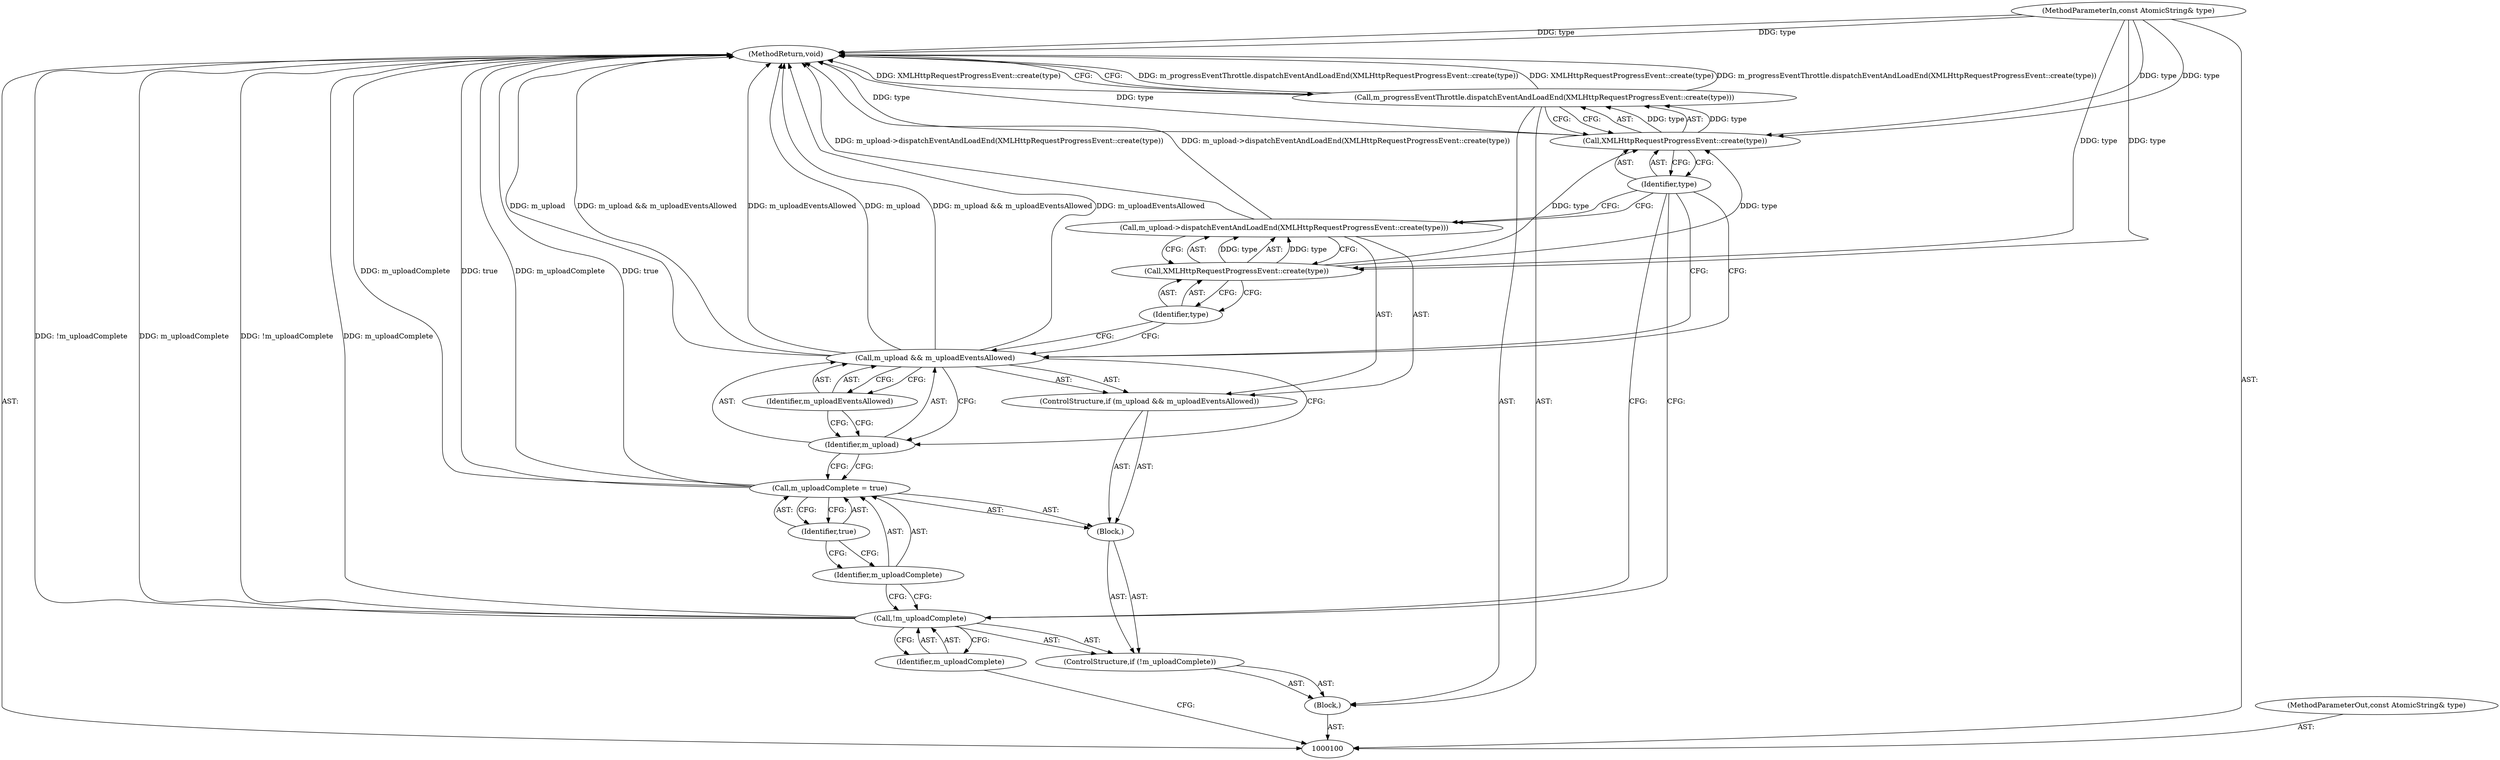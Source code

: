 digraph "0_Chrome_aa1a102f73565feeb1d121d0d6c9524bebcdd75f_4" {
"1000120" [label="(MethodReturn,void)"];
"1000101" [label="(MethodParameterIn,const AtomicString& type)"];
"1000195" [label="(MethodParameterOut,const AtomicString& type)"];
"1000102" [label="(Block,)"];
"1000105" [label="(Identifier,m_uploadComplete)"];
"1000106" [label="(Block,)"];
"1000103" [label="(ControlStructure,if (!m_uploadComplete))"];
"1000104" [label="(Call,!m_uploadComplete)"];
"1000109" [label="(Identifier,true)"];
"1000107" [label="(Call,m_uploadComplete = true)"];
"1000108" [label="(Identifier,m_uploadComplete)"];
"1000111" [label="(Call,m_upload && m_uploadEventsAllowed)"];
"1000112" [label="(Identifier,m_upload)"];
"1000113" [label="(Identifier,m_uploadEventsAllowed)"];
"1000110" [label="(ControlStructure,if (m_upload && m_uploadEventsAllowed))"];
"1000114" [label="(Call,m_upload->dispatchEventAndLoadEnd(XMLHttpRequestProgressEvent::create(type)))"];
"1000115" [label="(Call,XMLHttpRequestProgressEvent::create(type))"];
"1000116" [label="(Identifier,type)"];
"1000117" [label="(Call,m_progressEventThrottle.dispatchEventAndLoadEnd(XMLHttpRequestProgressEvent::create(type)))"];
"1000118" [label="(Call,XMLHttpRequestProgressEvent::create(type))"];
"1000119" [label="(Identifier,type)"];
"1000120" -> "1000100"  [label="AST: "];
"1000120" -> "1000117"  [label="CFG: "];
"1000117" -> "1000120"  [label="DDG: m_progressEventThrottle.dispatchEventAndLoadEnd(XMLHttpRequestProgressEvent::create(type))"];
"1000117" -> "1000120"  [label="DDG: XMLHttpRequestProgressEvent::create(type)"];
"1000107" -> "1000120"  [label="DDG: m_uploadComplete"];
"1000107" -> "1000120"  [label="DDG: true"];
"1000104" -> "1000120"  [label="DDG: !m_uploadComplete"];
"1000104" -> "1000120"  [label="DDG: m_uploadComplete"];
"1000114" -> "1000120"  [label="DDG: m_upload->dispatchEventAndLoadEnd(XMLHttpRequestProgressEvent::create(type))"];
"1000111" -> "1000120"  [label="DDG: m_upload"];
"1000111" -> "1000120"  [label="DDG: m_upload && m_uploadEventsAllowed"];
"1000111" -> "1000120"  [label="DDG: m_uploadEventsAllowed"];
"1000118" -> "1000120"  [label="DDG: type"];
"1000101" -> "1000120"  [label="DDG: type"];
"1000101" -> "1000100"  [label="AST: "];
"1000101" -> "1000120"  [label="DDG: type"];
"1000101" -> "1000115"  [label="DDG: type"];
"1000101" -> "1000118"  [label="DDG: type"];
"1000195" -> "1000100"  [label="AST: "];
"1000102" -> "1000100"  [label="AST: "];
"1000103" -> "1000102"  [label="AST: "];
"1000117" -> "1000102"  [label="AST: "];
"1000105" -> "1000104"  [label="AST: "];
"1000105" -> "1000100"  [label="CFG: "];
"1000104" -> "1000105"  [label="CFG: "];
"1000106" -> "1000103"  [label="AST: "];
"1000107" -> "1000106"  [label="AST: "];
"1000110" -> "1000106"  [label="AST: "];
"1000103" -> "1000102"  [label="AST: "];
"1000104" -> "1000103"  [label="AST: "];
"1000106" -> "1000103"  [label="AST: "];
"1000104" -> "1000103"  [label="AST: "];
"1000104" -> "1000105"  [label="CFG: "];
"1000105" -> "1000104"  [label="AST: "];
"1000108" -> "1000104"  [label="CFG: "];
"1000119" -> "1000104"  [label="CFG: "];
"1000104" -> "1000120"  [label="DDG: !m_uploadComplete"];
"1000104" -> "1000120"  [label="DDG: m_uploadComplete"];
"1000109" -> "1000107"  [label="AST: "];
"1000109" -> "1000108"  [label="CFG: "];
"1000107" -> "1000109"  [label="CFG: "];
"1000107" -> "1000106"  [label="AST: "];
"1000107" -> "1000109"  [label="CFG: "];
"1000108" -> "1000107"  [label="AST: "];
"1000109" -> "1000107"  [label="AST: "];
"1000112" -> "1000107"  [label="CFG: "];
"1000107" -> "1000120"  [label="DDG: m_uploadComplete"];
"1000107" -> "1000120"  [label="DDG: true"];
"1000108" -> "1000107"  [label="AST: "];
"1000108" -> "1000104"  [label="CFG: "];
"1000109" -> "1000108"  [label="CFG: "];
"1000111" -> "1000110"  [label="AST: "];
"1000111" -> "1000112"  [label="CFG: "];
"1000111" -> "1000113"  [label="CFG: "];
"1000112" -> "1000111"  [label="AST: "];
"1000113" -> "1000111"  [label="AST: "];
"1000116" -> "1000111"  [label="CFG: "];
"1000119" -> "1000111"  [label="CFG: "];
"1000111" -> "1000120"  [label="DDG: m_upload"];
"1000111" -> "1000120"  [label="DDG: m_upload && m_uploadEventsAllowed"];
"1000111" -> "1000120"  [label="DDG: m_uploadEventsAllowed"];
"1000112" -> "1000111"  [label="AST: "];
"1000112" -> "1000107"  [label="CFG: "];
"1000113" -> "1000112"  [label="CFG: "];
"1000111" -> "1000112"  [label="CFG: "];
"1000113" -> "1000111"  [label="AST: "];
"1000113" -> "1000112"  [label="CFG: "];
"1000111" -> "1000113"  [label="CFG: "];
"1000110" -> "1000106"  [label="AST: "];
"1000111" -> "1000110"  [label="AST: "];
"1000114" -> "1000110"  [label="AST: "];
"1000114" -> "1000110"  [label="AST: "];
"1000114" -> "1000115"  [label="CFG: "];
"1000115" -> "1000114"  [label="AST: "];
"1000119" -> "1000114"  [label="CFG: "];
"1000114" -> "1000120"  [label="DDG: m_upload->dispatchEventAndLoadEnd(XMLHttpRequestProgressEvent::create(type))"];
"1000115" -> "1000114"  [label="DDG: type"];
"1000115" -> "1000114"  [label="AST: "];
"1000115" -> "1000116"  [label="CFG: "];
"1000116" -> "1000115"  [label="AST: "];
"1000114" -> "1000115"  [label="CFG: "];
"1000115" -> "1000114"  [label="DDG: type"];
"1000101" -> "1000115"  [label="DDG: type"];
"1000115" -> "1000118"  [label="DDG: type"];
"1000116" -> "1000115"  [label="AST: "];
"1000116" -> "1000111"  [label="CFG: "];
"1000115" -> "1000116"  [label="CFG: "];
"1000117" -> "1000102"  [label="AST: "];
"1000117" -> "1000118"  [label="CFG: "];
"1000118" -> "1000117"  [label="AST: "];
"1000120" -> "1000117"  [label="CFG: "];
"1000117" -> "1000120"  [label="DDG: m_progressEventThrottle.dispatchEventAndLoadEnd(XMLHttpRequestProgressEvent::create(type))"];
"1000117" -> "1000120"  [label="DDG: XMLHttpRequestProgressEvent::create(type)"];
"1000118" -> "1000117"  [label="DDG: type"];
"1000118" -> "1000117"  [label="AST: "];
"1000118" -> "1000119"  [label="CFG: "];
"1000119" -> "1000118"  [label="AST: "];
"1000117" -> "1000118"  [label="CFG: "];
"1000118" -> "1000120"  [label="DDG: type"];
"1000118" -> "1000117"  [label="DDG: type"];
"1000115" -> "1000118"  [label="DDG: type"];
"1000101" -> "1000118"  [label="DDG: type"];
"1000119" -> "1000118"  [label="AST: "];
"1000119" -> "1000114"  [label="CFG: "];
"1000119" -> "1000111"  [label="CFG: "];
"1000119" -> "1000104"  [label="CFG: "];
"1000118" -> "1000119"  [label="CFG: "];
}
